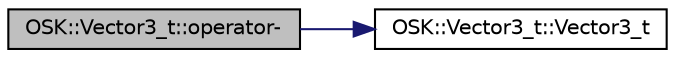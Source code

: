 digraph "OSK::Vector3_t::operator-"
{
 // LATEX_PDF_SIZE
  edge [fontname="Helvetica",fontsize="10",labelfontname="Helvetica",labelfontsize="10"];
  node [fontname="Helvetica",fontsize="10",shape=record];
  rankdir="LR";
  Node1 [label="OSK::Vector3_t::operator-",height=0.2,width=0.4,color="black", fillcolor="grey75", style="filled", fontcolor="black",tooltip="Negación del Vector3."];
  Node1 -> Node2 [color="midnightblue",fontsize="10",style="solid"];
  Node2 [label="OSK::Vector3_t::Vector3_t",height=0.2,width=0.4,color="black", fillcolor="white", style="filled",URL="$class_o_s_k_1_1_vector3__t.html#abfc61058c184a3320c0e6d1993b7a037",tooltip="Crea un vector 3D nulo { 0, 0, 0 }."];
}
